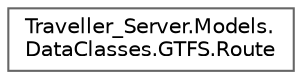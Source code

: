 digraph "Graphical Class Hierarchy"
{
 // LATEX_PDF_SIZE
  bgcolor="transparent";
  edge [fontname=Helvetica,fontsize=10,labelfontname=Helvetica,labelfontsize=10];
  node [fontname=Helvetica,fontsize=10,shape=box,height=0.2,width=0.4];
  rankdir="LR";
  Node0 [label="Traveller_Server.Models.\lDataClasses.GTFS.Route",height=0.2,width=0.4,color="grey40", fillcolor="white", style="filled",URL="$class_traveller___server_1_1_models_1_1_data_classes_1_1_g_t_f_s_1_1_route.html",tooltip="Class represents a route in GTFS format."];
}
